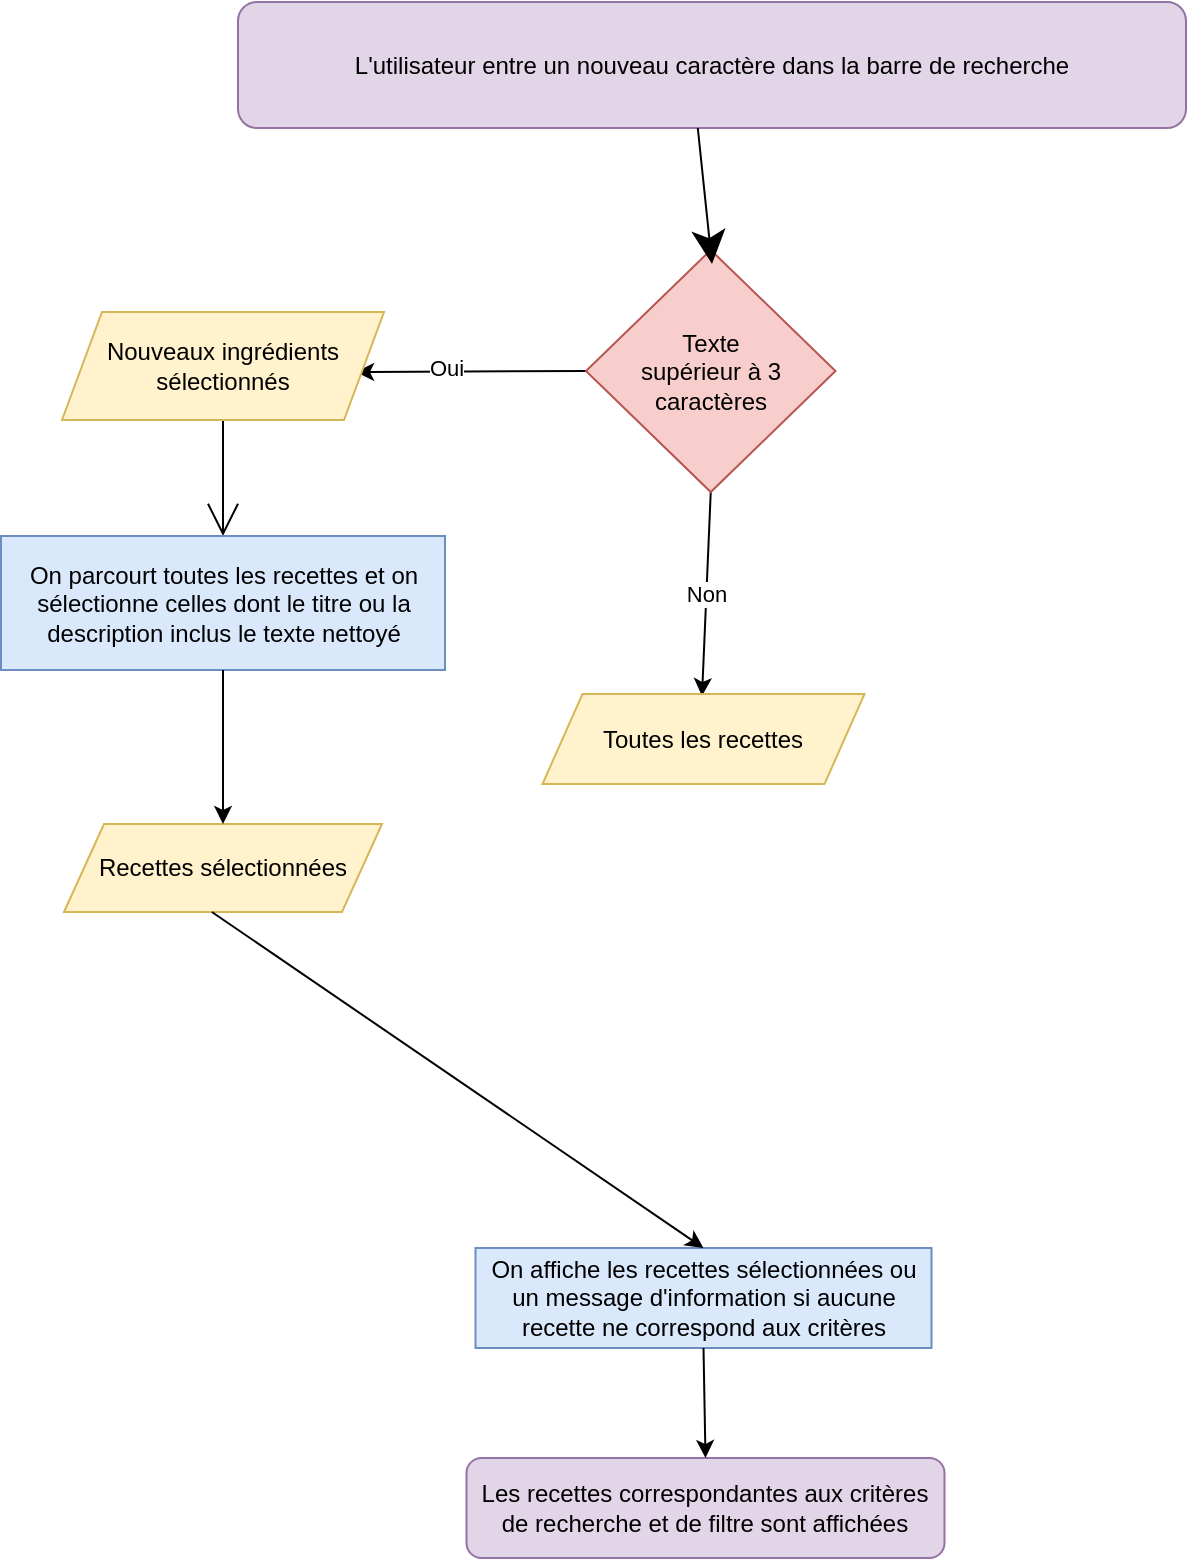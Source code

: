 <mxfile version="15.3.5" type="github"><diagram id="p0ud0MAioigI1QmwYaOK" name="Page-1"><mxGraphModel dx="1662" dy="772" grid="0" gridSize="10" guides="1" tooltips="1" connect="1" arrows="1" fold="1" page="1" pageScale="1" pageWidth="827" pageHeight="1169" math="0" shadow="0"><root><mxCell id="0"/><mxCell id="1" parent="0"/><mxCell id="00zOwYUux_PG11NLb3bL-1" value="&lt;span&gt;L'utilisateur entre un nouveau caractère dans la barre de recherche&lt;/span&gt;" style="rounded=1;whiteSpace=wrap;html=1;fillColor=#e1d5e7;strokeColor=#9673a6;" parent="1" vertex="1"><mxGeometry x="177" y="184" width="474" height="63" as="geometry"/></mxCell><mxCell id="00zOwYUux_PG11NLb3bL-12" value="" style="endArrow=classic;html=1;exitX=0;exitY=0.5;exitDx=0;exitDy=0;" parent="1" source="00zOwYUux_PG11NLb3bL-50" edge="1"><mxGeometry width="50" height="50" relative="1" as="geometry"><mxPoint x="368" y="512.5" as="sourcePoint"/><mxPoint x="236" y="369" as="targetPoint"/></mxGeometry></mxCell><mxCell id="00zOwYUux_PG11NLb3bL-52" value="Oui" style="edgeLabel;html=1;align=center;verticalAlign=middle;resizable=0;points=[];" parent="00zOwYUux_PG11NLb3bL-12" vertex="1" connectable="0"><mxGeometry x="0.222" y="-2" relative="1" as="geometry"><mxPoint as="offset"/></mxGeometry></mxCell><mxCell id="00zOwYUux_PG11NLb3bL-13" value="Non" style="endArrow=classic;html=1;exitX=0.5;exitY=1;exitDx=0;exitDy=0;" parent="1" source="00zOwYUux_PG11NLb3bL-50" edge="1"><mxGeometry width="50" height="50" relative="1" as="geometry"><mxPoint x="428" y="548" as="sourcePoint"/><mxPoint x="409" y="531" as="targetPoint"/><Array as="points"/></mxGeometry></mxCell><mxCell id="ewCCC0XlKSpHmNI_e8Fx-7" style="edgeStyle=none;curved=1;rounded=0;orthogonalLoop=1;jettySize=auto;html=1;exitX=0.5;exitY=1;exitDx=0;exitDy=0;entryX=0.5;entryY=0;entryDx=0;entryDy=0;endArrow=open;startSize=14;endSize=14;sourcePerimeterSpacing=8;targetPerimeterSpacing=8;" edge="1" parent="1" source="00zOwYUux_PG11NLb3bL-16" target="00zOwYUux_PG11NLb3bL-22"><mxGeometry relative="1" as="geometry"/></mxCell><mxCell id="00zOwYUux_PG11NLb3bL-16" value="&lt;span&gt;Nouveaux ingrédients sélectionnés&lt;/span&gt;" style="shape=parallelogram;perimeter=parallelogramPerimeter;whiteSpace=wrap;html=1;fixedSize=1;fillColor=#fff2cc;strokeColor=#d6b656;" parent="1" vertex="1"><mxGeometry x="89" y="339" width="161" height="54" as="geometry"/></mxCell><mxCell id="00zOwYUux_PG11NLb3bL-22" value="&lt;span&gt;On parcourt toutes les recettes et on sélectionne celles dont le titre ou la description inclus le texte nettoyé&lt;/span&gt;" style="rounded=0;whiteSpace=wrap;html=1;fillColor=#dae8fc;strokeColor=#6c8ebf;" parent="1" vertex="1"><mxGeometry x="58.5" y="451" width="222" height="67" as="geometry"/></mxCell><mxCell id="00zOwYUux_PG11NLb3bL-24" value="&lt;span&gt;Recettes sélectionnées&lt;/span&gt;" style="shape=parallelogram;perimeter=parallelogramPerimeter;whiteSpace=wrap;html=1;fixedSize=1;fillColor=#fff2cc;strokeColor=#d6b656;" parent="1" vertex="1"><mxGeometry x="90" y="595" width="159" height="44" as="geometry"/></mxCell><mxCell id="00zOwYUux_PG11NLb3bL-25" value="" style="endArrow=classic;html=1;exitX=0.5;exitY=1;exitDx=0;exitDy=0;entryX=0.5;entryY=0;entryDx=0;entryDy=0;" parent="1" source="00zOwYUux_PG11NLb3bL-22" target="00zOwYUux_PG11NLb3bL-24" edge="1"><mxGeometry width="50" height="50" relative="1" as="geometry"><mxPoint x="198" y="776" as="sourcePoint"/><mxPoint x="166" y="597" as="targetPoint"/></mxGeometry></mxCell><mxCell id="00zOwYUux_PG11NLb3bL-36" value="&lt;span&gt;On affiche les recettes sélectionnées ou un message d'information si aucune recette ne correspond aux critères&lt;/span&gt;" style="rounded=0;whiteSpace=wrap;html=1;fillColor=#dae8fc;strokeColor=#6c8ebf;" parent="1" vertex="1"><mxGeometry x="295.75" y="807" width="228" height="50" as="geometry"/></mxCell><mxCell id="00zOwYUux_PG11NLb3bL-37" value="" style="endArrow=classic;html=1;exitX=0.465;exitY=1;exitDx=0;exitDy=0;entryX=0.5;entryY=0;entryDx=0;entryDy=0;exitPerimeter=0;" parent="1" source="00zOwYUux_PG11NLb3bL-24" target="00zOwYUux_PG11NLb3bL-36" edge="1"><mxGeometry width="50" height="50" relative="1" as="geometry"><mxPoint x="408.75" y="761" as="sourcePoint"/><mxPoint x="428" y="816" as="targetPoint"/></mxGeometry></mxCell><mxCell id="00zOwYUux_PG11NLb3bL-39" value="&lt;span&gt;Les recettes correspondantes aux critères de recherche et de filtre sont affichées&lt;/span&gt;" style="rounded=1;whiteSpace=wrap;html=1;fillColor=#e1d5e7;strokeColor=#9673a6;" parent="1" vertex="1"><mxGeometry x="291.25" y="912" width="239" height="50" as="geometry"/></mxCell><mxCell id="00zOwYUux_PG11NLb3bL-40" value="" style="endArrow=classic;html=1;exitX=0.5;exitY=1;exitDx=0;exitDy=0;entryX=0.5;entryY=0;entryDx=0;entryDy=0;" parent="1" source="00zOwYUux_PG11NLb3bL-36" target="00zOwYUux_PG11NLb3bL-39" edge="1"><mxGeometry width="50" height="50" relative="1" as="geometry"><mxPoint x="432" y="800" as="sourcePoint"/><mxPoint x="421" y="814" as="targetPoint"/><Array as="points"/></mxGeometry></mxCell><mxCell id="00zOwYUux_PG11NLb3bL-50" value="&lt;span&gt;Texte&lt;/span&gt;&lt;br&gt;&lt;span&gt;supérieur à 3 caractères&lt;/span&gt;" style="rhombus;whiteSpace=wrap;html=1;fillColor=#f8cecc;strokeColor=#b85450;" parent="1" vertex="1"><mxGeometry x="351" y="308" width="124.75" height="121" as="geometry"/></mxCell><mxCell id="00zOwYUux_PG11NLb3bL-57" value="&lt;span&gt;Toutes les recettes&lt;/span&gt;" style="shape=parallelogram;perimeter=parallelogramPerimeter;whiteSpace=wrap;html=1;fixedSize=1;fillColor=#fff2cc;strokeColor=#d6b656;" parent="1" vertex="1"><mxGeometry x="329.25" y="530" width="161" height="45" as="geometry"/></mxCell><mxCell id="ewCCC0XlKSpHmNI_e8Fx-5" value="" style="endArrow=classic;html=1;startSize=14;endSize=14;sourcePerimeterSpacing=8;targetPerimeterSpacing=8;exitX=0.485;exitY=1;exitDx=0;exitDy=0;exitPerimeter=0;entryX=0.505;entryY=0.058;entryDx=0;entryDy=0;entryPerimeter=0;" edge="1" parent="1" source="00zOwYUux_PG11NLb3bL-1" target="00zOwYUux_PG11NLb3bL-50"><mxGeometry width="50" height="50" relative="1" as="geometry"><mxPoint x="387" y="534" as="sourcePoint"/><mxPoint x="437" y="484" as="targetPoint"/></mxGeometry></mxCell></root></mxGraphModel></diagram></mxfile>